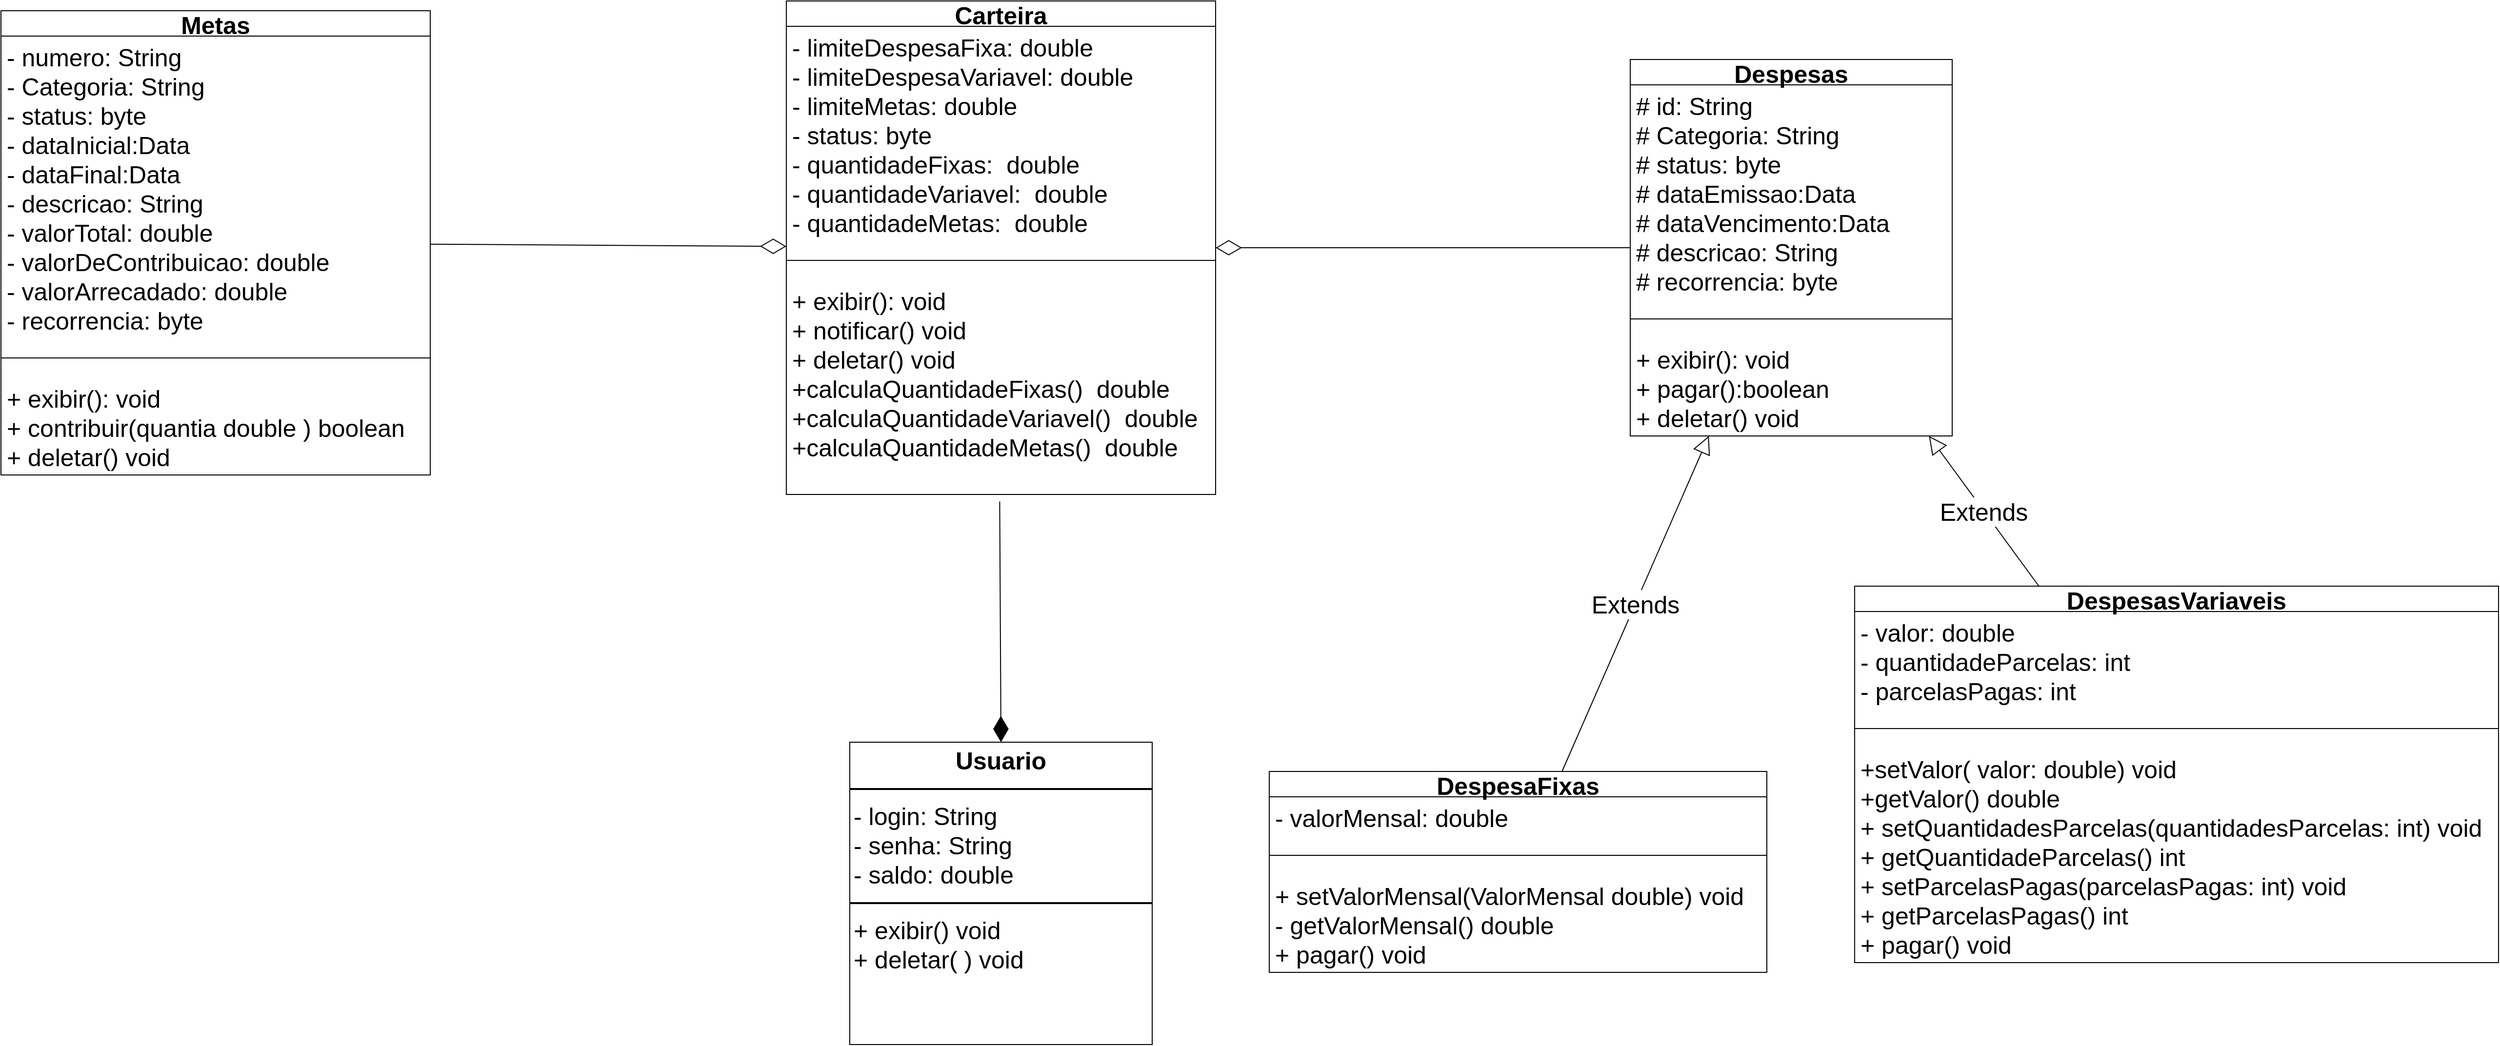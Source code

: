 <mxfile version="22.1.22" type="embed">
  <diagram id="C5RBs43oDa-KdzZeNtuy" name="Page-1">
    <mxGraphModel dx="2539" dy="1867" grid="1" gridSize="10" guides="1" tooltips="1" connect="1" arrows="1" fold="1" page="1" pageScale="1" pageWidth="827" pageHeight="1169" math="0" shadow="0">
      <root>
        <mxCell id="WIyWlLk6GJQsqaUBKTNV-0" />
        <mxCell id="WIyWlLk6GJQsqaUBKTNV-1" parent="WIyWlLk6GJQsqaUBKTNV-0" />
        <mxCell id="Xsj6mDMWJkw63rFZN-va-0" value="&lt;p style=&quot;margin: 4px 0px 0px; text-align: center; font-size: 25px;&quot;&gt;&lt;b style=&quot;font-size: 25px;&quot;&gt;Usuario&lt;/b&gt;&lt;/p&gt;&lt;hr style=&quot;border-style: solid; font-size: 25px;&quot;&gt;&lt;p style=&quot;margin: 0px 0px 0px 4px; font-size: 25px;&quot;&gt;- login: String&lt;/p&gt;&lt;p style=&quot;margin: 0px 0px 0px 4px; font-size: 25px;&quot;&gt;- senha: String&lt;/p&gt;&lt;p style=&quot;margin: 0px 0px 0px 4px; font-size: 25px;&quot;&gt;&lt;span style=&quot;background-color: initial;&quot;&gt;- saldo: double&lt;/span&gt;&lt;br&gt;&lt;/p&gt;&lt;hr style=&quot;border-style: solid; font-size: 25px;&quot;&gt;&lt;p style=&quot;margin: 0px 0px 0px 4px; font-size: 25px;&quot;&gt;+ exibir() void&amp;nbsp;&lt;/p&gt;&lt;p style=&quot;margin: 0px 0px 0px 4px; font-size: 25px;&quot;&gt;+ deletar( ) void&lt;/p&gt;" style="verticalAlign=top;align=left;overflow=fill;html=1;whiteSpace=wrap;fontSize=25;" parent="WIyWlLk6GJQsqaUBKTNV-1" vertex="1">
          <mxGeometry x="-70" y="320" width="310" height="310" as="geometry" />
        </mxCell>
        <mxCell id="Xsj6mDMWJkw63rFZN-va-6" value="Despesas" style="swimlane;fontStyle=1;align=center;verticalAlign=top;childLayout=stackLayout;horizontal=1;startSize=26;horizontalStack=0;resizeParent=1;resizeParentMax=0;resizeLast=0;collapsible=1;marginBottom=0;whiteSpace=wrap;html=1;fontSize=25;spacingTop=-7;" parent="WIyWlLk6GJQsqaUBKTNV-1" vertex="1">
          <mxGeometry x="730" y="-380" width="330" height="386" as="geometry" />
        </mxCell>
        <mxCell id="Xsj6mDMWJkw63rFZN-va-7" value="&lt;div style=&quot;font-size: 25px;&quot;&gt;&lt;span style=&quot;background-color: initial; font-size: 25px;&quot;&gt;# id: String&lt;/span&gt;&lt;/div&gt;&lt;div style=&quot;font-size: 25px;&quot;&gt;&lt;span style=&quot;background-color: initial; font-size: 25px;&quot;&gt;# Categoria: String&lt;/span&gt;&lt;br style=&quot;font-size: 25px;&quot;&gt;&lt;/div&gt;&lt;div style=&quot;font-size: 25px;&quot;&gt;&lt;span style=&quot;background-color: initial; font-size: 25px;&quot;&gt;# status: byte&lt;/span&gt;&lt;/div&gt;&lt;div style=&quot;font-size: 25px;&quot;&gt;# dataEmissao:Data&lt;/div&gt;&lt;div style=&quot;font-size: 25px;&quot;&gt;&lt;span style=&quot;background-color: initial; font-size: 25px;&quot;&gt;# dataVencimento:Data&lt;/span&gt;&lt;/div&gt;&lt;div style=&quot;font-size: 25px;&quot;&gt;&lt;span style=&quot;background-color: initial; font-size: 25px;&quot;&gt;# descricao: String&lt;/span&gt;&lt;/div&gt;&lt;div style=&quot;font-size: 25px;&quot;&gt;&lt;span style=&quot;background-color: initial; font-size: 25px;&quot;&gt;# recorrencia: byte&lt;/span&gt;&lt;/div&gt;" style="text;strokeColor=none;fillColor=none;align=left;verticalAlign=top;spacingLeft=4;spacingRight=4;overflow=hidden;rotatable=0;points=[[0,0.5],[1,0.5]];portConstraint=eastwest;whiteSpace=wrap;html=1;fontSize=25;" parent="Xsj6mDMWJkw63rFZN-va-6" vertex="1">
          <mxGeometry y="26" width="330" height="220" as="geometry" />
        </mxCell>
        <mxCell id="Xsj6mDMWJkw63rFZN-va-8" value="" style="line;strokeWidth=1;fillColor=none;align=left;verticalAlign=middle;spacingTop=-1;spacingLeft=3;spacingRight=3;rotatable=0;labelPosition=right;points=[];portConstraint=eastwest;strokeColor=inherit;fontSize=25;" parent="Xsj6mDMWJkw63rFZN-va-6" vertex="1">
          <mxGeometry y="246" width="330" height="40" as="geometry" />
        </mxCell>
        <mxCell id="Xsj6mDMWJkw63rFZN-va-9" value="&lt;div style=&quot;font-size: 25px;&quot;&gt;&lt;span style=&quot;background-color: initial; font-size: 25px;&quot;&gt;+ exibir(): void&lt;/span&gt;&lt;br style=&quot;font-size: 25px;&quot;&gt;&lt;/div&gt;&lt;div style=&quot;font-size: 25px;&quot;&gt;+ pagar():boolean&lt;/div&gt;&lt;div style=&quot;font-size: 25px;&quot;&gt;+ deletar() void&lt;/div&gt;" style="text;strokeColor=none;fillColor=none;align=left;verticalAlign=top;spacingLeft=4;spacingRight=4;overflow=hidden;rotatable=0;points=[[0,0.5],[1,0.5]];portConstraint=eastwest;whiteSpace=wrap;html=1;fontSize=25;" parent="Xsj6mDMWJkw63rFZN-va-6" vertex="1">
          <mxGeometry y="286" width="330" height="100" as="geometry" />
        </mxCell>
        <mxCell id="Xsj6mDMWJkw63rFZN-va-14" value="DespesasVariaveis" style="swimlane;fontStyle=1;align=center;verticalAlign=top;childLayout=stackLayout;horizontal=1;startSize=26;horizontalStack=0;resizeParent=1;resizeParentMax=0;resizeLast=0;collapsible=1;marginBottom=0;whiteSpace=wrap;html=1;fontSize=25;spacingTop=-7;" parent="WIyWlLk6GJQsqaUBKTNV-1" vertex="1">
          <mxGeometry x="960" y="160" width="660" height="386" as="geometry" />
        </mxCell>
        <mxCell id="Xsj6mDMWJkw63rFZN-va-15" value="&lt;div style=&quot;font-size: 25px;&quot;&gt;- valor: double&lt;/div&gt;- quantidadeParcelas: int&lt;div style=&quot;font-size: 25px;&quot;&gt;- parcelasPagas: int&lt;/div&gt;" style="text;strokeColor=none;fillColor=none;align=left;verticalAlign=top;spacingLeft=4;spacingRight=4;overflow=hidden;rotatable=0;points=[[0,0.5],[1,0.5]];portConstraint=eastwest;whiteSpace=wrap;html=1;fontSize=25;" parent="Xsj6mDMWJkw63rFZN-va-14" vertex="1">
          <mxGeometry y="26" width="660" height="100" as="geometry" />
        </mxCell>
        <mxCell id="Xsj6mDMWJkw63rFZN-va-16" value="" style="line;strokeWidth=1;fillColor=none;align=left;verticalAlign=middle;spacingTop=-1;spacingLeft=3;spacingRight=3;rotatable=0;labelPosition=right;points=[];portConstraint=eastwest;strokeColor=inherit;fontSize=25;" parent="Xsj6mDMWJkw63rFZN-va-14" vertex="1">
          <mxGeometry y="126" width="660" height="40" as="geometry" />
        </mxCell>
        <mxCell id="Xsj6mDMWJkw63rFZN-va-17" value="&lt;div style=&quot;font-size: 25px;&quot;&gt;+setValor(&lt;span style=&quot;background-color: initial; font-size: 25px;&quot;&gt;&amp;nbsp;&lt;/span&gt;&lt;span style=&quot;background-color: initial; font-size: 25px;&quot;&gt;valor: double&lt;/span&gt;&lt;span style=&quot;background-color: initial; font-size: 25px;&quot;&gt;) void&lt;/span&gt;&lt;/div&gt;&lt;div style=&quot;font-size: 25px;&quot;&gt;&lt;span style=&quot;background-color: initial; font-size: 25px;&quot;&gt;+getValor() double&lt;/span&gt;&lt;/div&gt;&lt;div style=&quot;font-size: 25px;&quot;&gt;&lt;span style=&quot;background-color: initial; font-size: 25px;&quot;&gt;+ setQuantidadesParcelas(q&lt;/span&gt;&lt;span style=&quot;background-color: initial; font-size: 25px;&quot;&gt;uantidadesParcelas: int&lt;/span&gt;&lt;span style=&quot;background-color: initial; font-size: 25px;&quot;&gt;) void&lt;/span&gt;&lt;/div&gt;+ getQuantidadeParcelas() int&lt;div style=&quot;font-size: 25px;&quot;&gt;+ setP&lt;span style=&quot;background-color: initial; font-size: 25px;&quot;&gt;arcelasPagas(&lt;/span&gt;&lt;span style=&quot;background-color: initial; font-size: 25px;&quot;&gt;parcelasPagas: int&lt;/span&gt;&lt;span style=&quot;background-color: initial; font-size: 25px;&quot;&gt;) void&lt;/span&gt;&lt;/div&gt;&lt;div style=&quot;font-size: 25px;&quot;&gt;+ getParcelasPagas() int&lt;span style=&quot;background-color: initial; font-size: 25px;&quot;&gt;&lt;br style=&quot;font-size: 25px;&quot;&gt;&lt;/span&gt;&lt;/div&gt;&lt;div style=&quot;font-size: 25px;&quot;&gt;+ pagar() void&lt;/div&gt;" style="text;strokeColor=none;fillColor=none;align=left;verticalAlign=top;spacingLeft=4;spacingRight=4;overflow=hidden;rotatable=0;points=[[0,0.5],[1,0.5]];portConstraint=eastwest;whiteSpace=wrap;html=1;fontSize=25;" parent="Xsj6mDMWJkw63rFZN-va-14" vertex="1">
          <mxGeometry y="166" width="660" height="220" as="geometry" />
        </mxCell>
        <mxCell id="Xsj6mDMWJkw63rFZN-va-35" value="DespesaFixas" style="swimlane;fontStyle=1;align=center;verticalAlign=top;childLayout=stackLayout;horizontal=1;startSize=26;horizontalStack=0;resizeParent=1;resizeParentMax=0;resizeLast=0;collapsible=1;marginBottom=0;whiteSpace=wrap;html=1;fontSize=25;spacingTop=-7;" parent="WIyWlLk6GJQsqaUBKTNV-1" vertex="1">
          <mxGeometry x="360" y="350" width="510" height="206" as="geometry" />
        </mxCell>
        <mxCell id="Xsj6mDMWJkw63rFZN-va-36" value="- valorMensal: double" style="text;strokeColor=none;fillColor=none;align=left;verticalAlign=top;spacingLeft=4;spacingRight=4;overflow=hidden;rotatable=0;points=[[0,0.5],[1,0.5]];portConstraint=eastwest;whiteSpace=wrap;html=1;fontSize=25;" parent="Xsj6mDMWJkw63rFZN-va-35" vertex="1">
          <mxGeometry y="26" width="510" height="40" as="geometry" />
        </mxCell>
        <mxCell id="Xsj6mDMWJkw63rFZN-va-37" value="" style="line;strokeWidth=1;fillColor=none;align=left;verticalAlign=middle;spacingTop=-1;spacingLeft=3;spacingRight=3;rotatable=0;labelPosition=right;points=[];portConstraint=eastwest;strokeColor=inherit;fontSize=25;" parent="Xsj6mDMWJkw63rFZN-va-35" vertex="1">
          <mxGeometry y="66" width="510" height="40" as="geometry" />
        </mxCell>
        <mxCell id="Xsj6mDMWJkw63rFZN-va-38" value="&lt;div style=&quot;font-size: 25px;&quot;&gt;+ setValorMensal(&lt;span style=&quot;background-color: initial; font-size: 25px;&quot;&gt;ValorMensal double&lt;/span&gt;&lt;span style=&quot;background-color: initial; font-size: 25px;&quot;&gt;) void&lt;/span&gt;&lt;/div&gt;&lt;div style=&quot;font-size: 25px;&quot;&gt;&lt;span style=&quot;background-color: initial; font-size: 25px;&quot;&gt;- getValorMensal() double&lt;/span&gt;&lt;/div&gt;&lt;div style=&quot;font-size: 25px;&quot;&gt;&lt;span style=&quot;background-color: initial; font-size: 25px;&quot;&gt;+ pagar() void&lt;/span&gt;&lt;/div&gt;" style="text;strokeColor=none;fillColor=none;align=left;verticalAlign=top;spacingLeft=4;spacingRight=4;overflow=hidden;rotatable=0;points=[[0,0.5],[1,0.5]];portConstraint=eastwest;whiteSpace=wrap;html=1;fontSize=25;" parent="Xsj6mDMWJkw63rFZN-va-35" vertex="1">
          <mxGeometry y="106" width="510" height="100" as="geometry" />
        </mxCell>
        <mxCell id="Xsj6mDMWJkw63rFZN-va-45" value="Metas" style="swimlane;fontStyle=1;align=center;verticalAlign=top;childLayout=stackLayout;horizontal=1;startSize=26;horizontalStack=0;resizeParent=1;resizeParentMax=0;resizeLast=0;collapsible=1;marginBottom=0;whiteSpace=wrap;html=1;fontSize=25;spacingTop=-7;" parent="WIyWlLk6GJQsqaUBKTNV-1" vertex="1">
          <mxGeometry x="-940" y="-430" width="440" height="476" as="geometry" />
        </mxCell>
        <mxCell id="Xsj6mDMWJkw63rFZN-va-46" value="&lt;div style=&quot;font-size: 25px;&quot;&gt;&lt;span style=&quot;background-color: initial; font-size: 25px;&quot;&gt;- numero: String&lt;/span&gt;&lt;/div&gt;&lt;div style=&quot;font-size: 25px;&quot;&gt;&lt;span style=&quot;background-color: initial; font-size: 25px;&quot;&gt;- Categoria: String&lt;/span&gt;&lt;br style=&quot;font-size: 25px;&quot;&gt;&lt;/div&gt;&lt;div style=&quot;font-size: 25px;&quot;&gt;&lt;span style=&quot;background-color: initial; font-size: 25px;&quot;&gt;- status: byte&lt;/span&gt;&lt;/div&gt;&lt;div style=&quot;font-size: 25px;&quot;&gt;- dataInicial:Data&lt;/div&gt;&lt;div style=&quot;font-size: 25px;&quot;&gt;&lt;span style=&quot;background-color: initial; font-size: 25px;&quot;&gt;- dataFinal:Data&lt;/span&gt;&lt;/div&gt;&lt;div style=&quot;font-size: 25px;&quot;&gt;&lt;span style=&quot;background-color: initial; font-size: 25px;&quot;&gt;- descricao: String&lt;/span&gt;&lt;/div&gt;&lt;div style=&quot;font-size: 25px;&quot;&gt;&lt;span style=&quot;background-color: initial; font-size: 25px;&quot;&gt;- valorTotal: double&lt;/span&gt;&lt;/div&gt;&lt;div style=&quot;font-size: 25px;&quot;&gt;&lt;span style=&quot;background-color: initial; font-size: 25px;&quot;&gt;- valorDeContribuicao: double&lt;/span&gt;&lt;/div&gt;&lt;div style=&quot;font-size: 25px;&quot;&gt;&lt;span style=&quot;background-color: initial; font-size: 25px;&quot;&gt;- valorArrecadado: double&lt;/span&gt;&lt;/div&gt;&lt;div style=&quot;font-size: 25px;&quot;&gt;- recorrencia: byte&lt;/div&gt;" style="text;strokeColor=none;fillColor=none;align=left;verticalAlign=top;spacingLeft=4;spacingRight=4;overflow=hidden;rotatable=0;points=[[0,0.5],[1,0.5]];portConstraint=eastwest;whiteSpace=wrap;html=1;fontSize=25;" parent="Xsj6mDMWJkw63rFZN-va-45" vertex="1">
          <mxGeometry y="26" width="440" height="310" as="geometry" />
        </mxCell>
        <mxCell id="Xsj6mDMWJkw63rFZN-va-47" value="" style="line;strokeWidth=1;fillColor=none;align=left;verticalAlign=middle;spacingTop=-1;spacingLeft=3;spacingRight=3;rotatable=0;labelPosition=right;points=[];portConstraint=eastwest;strokeColor=inherit;fontSize=25;" parent="Xsj6mDMWJkw63rFZN-va-45" vertex="1">
          <mxGeometry y="336" width="440" height="40" as="geometry" />
        </mxCell>
        <mxCell id="Xsj6mDMWJkw63rFZN-va-48" value="&lt;div style=&quot;font-size: 25px;&quot;&gt;&lt;span style=&quot;background-color: initial; font-size: 25px;&quot;&gt;+ exibir(): void&lt;/span&gt;&lt;br style=&quot;font-size: 25px;&quot;&gt;&lt;/div&gt;&lt;div style=&quot;font-size: 25px;&quot;&gt;+ contribuir(quantia double ) boolean&lt;/div&gt;&lt;div style=&quot;font-size: 25px;&quot;&gt;+ deletar() void&lt;/div&gt;" style="text;strokeColor=none;fillColor=none;align=left;verticalAlign=top;spacingLeft=4;spacingRight=4;overflow=hidden;rotatable=0;points=[[0,0.5],[1,0.5]];portConstraint=eastwest;whiteSpace=wrap;html=1;fontSize=25;" parent="Xsj6mDMWJkw63rFZN-va-45" vertex="1">
          <mxGeometry y="376" width="440" height="100" as="geometry" />
        </mxCell>
        <mxCell id="Xsj6mDMWJkw63rFZN-va-50" value="Carteira" style="swimlane;fontStyle=1;align=center;verticalAlign=top;childLayout=stackLayout;horizontal=1;startSize=26;horizontalStack=0;resizeParent=1;resizeParentMax=0;resizeLast=0;collapsible=1;marginBottom=0;whiteSpace=wrap;html=1;fontSize=25;spacingTop=-7;" parent="WIyWlLk6GJQsqaUBKTNV-1" vertex="1">
          <mxGeometry x="-135" y="-440" width="440" height="506" as="geometry" />
        </mxCell>
        <mxCell id="Xsj6mDMWJkw63rFZN-va-51" value="- limiteDespesaFixa: double&lt;div style=&quot;font-size: 25px;&quot;&gt;- limiteDespesaVariavel: double&lt;br style=&quot;font-size: 25px;&quot;&gt;&lt;/div&gt;&lt;div style=&quot;font-size: 25px;&quot;&gt;- limiteMetas: double&lt;/div&gt;&lt;div style=&quot;font-size: 25px;&quot;&gt;- status: byte&lt;/div&gt;&lt;div style=&quot;font-size: 25px;&quot;&gt;- q&lt;span style=&quot;background-color: initial;&quot;&gt;uantidadeFixas:&amp;nbsp; double&lt;/span&gt;&lt;/div&gt;&lt;div style=&quot;font-size: 25px;&quot;&gt;- q&lt;span style=&quot;background-color: initial;&quot;&gt;uantidadeVariavel:&amp;nbsp; double&lt;/span&gt;&lt;br&gt;&lt;/div&gt;&lt;div style=&quot;font-size: 25px;&quot;&gt;- q&lt;span style=&quot;background-color: initial;&quot;&gt;uantidadeMetas:&amp;nbsp; double&lt;/span&gt;&lt;span style=&quot;background-color: initial;&quot;&gt;&lt;br&gt;&lt;/span&gt;&lt;/div&gt;" style="text;strokeColor=none;fillColor=none;align=left;verticalAlign=top;spacingLeft=4;spacingRight=4;overflow=hidden;rotatable=0;points=[[0,0.5],[1,0.5]];portConstraint=eastwest;whiteSpace=wrap;html=1;fontSize=25;" parent="Xsj6mDMWJkw63rFZN-va-50" vertex="1">
          <mxGeometry y="26" width="440" height="220" as="geometry" />
        </mxCell>
        <mxCell id="Xsj6mDMWJkw63rFZN-va-52" value="" style="line;strokeWidth=1;fillColor=none;align=left;verticalAlign=middle;spacingTop=-1;spacingLeft=3;spacingRight=3;rotatable=0;labelPosition=right;points=[];portConstraint=eastwest;strokeColor=inherit;fontSize=25;" parent="Xsj6mDMWJkw63rFZN-va-50" vertex="1">
          <mxGeometry y="246" width="440" height="40" as="geometry" />
        </mxCell>
        <mxCell id="Xsj6mDMWJkw63rFZN-va-53" value="&lt;div style=&quot;font-size: 25px;&quot;&gt;&lt;span style=&quot;background-color: initial; font-size: 25px;&quot;&gt;+ exibir(): void&lt;/span&gt;&lt;/div&gt;&lt;div style=&quot;font-size: 25px;&quot;&gt;&lt;span style=&quot;background-color: initial; font-size: 25px;&quot;&gt;+ notificar() void&lt;/span&gt;&lt;/div&gt;&lt;div style=&quot;font-size: 25px;&quot;&gt;+ deletar() void&lt;/div&gt;&lt;div style=&quot;font-size: 25px;&quot;&gt;+calculaQuantidadeFixas()&amp;nbsp; double&lt;/div&gt;&lt;div style=&quot;font-size: 25px;&quot;&gt;+calculaQuantidadeVariavel()&amp;nbsp; double&lt;br style=&quot;font-size: 25px;&quot;&gt;&lt;/div&gt;&lt;div style=&quot;font-size: 25px;&quot;&gt;+calculaQuantidadeMetas()&amp;nbsp; double&lt;br style=&quot;font-size: 25px;&quot;&gt;&lt;/div&gt;&lt;div style=&quot;font-size: 25px;&quot;&gt;&lt;br style=&quot;font-size: 25px;&quot;&gt;&lt;/div&gt;" style="text;strokeColor=none;fillColor=none;align=left;verticalAlign=top;spacingLeft=4;spacingRight=4;overflow=hidden;rotatable=0;points=[[0,0.5],[1,0.5]];portConstraint=eastwest;whiteSpace=wrap;html=1;fontSize=25;" parent="Xsj6mDMWJkw63rFZN-va-50" vertex="1">
          <mxGeometry y="286" width="440" height="220" as="geometry" />
        </mxCell>
        <mxCell id="Xsj6mDMWJkw63rFZN-va-54" value="" style="endArrow=diamondThin;endFill=1;endSize=24;html=1;rounded=0;exitX=0.497;exitY=1.033;exitDx=0;exitDy=0;entryX=0.5;entryY=0;entryDx=0;entryDy=0;exitPerimeter=0;fontSize=25;" parent="WIyWlLk6GJQsqaUBKTNV-1" source="Xsj6mDMWJkw63rFZN-va-53" target="Xsj6mDMWJkw63rFZN-va-0" edge="1">
          <mxGeometry width="160" relative="1" as="geometry">
            <mxPoint x="180" y="93" as="sourcePoint" />
            <mxPoint x="308" y="90" as="targetPoint" />
          </mxGeometry>
        </mxCell>
        <mxCell id="jq4R9Uysa1i5dK_6T_Q5-6" value="" style="endArrow=diamondThin;endFill=0;endSize=24;html=1;rounded=0;fontSize=25;" parent="WIyWlLk6GJQsqaUBKTNV-1" source="Xsj6mDMWJkw63rFZN-va-45" target="Xsj6mDMWJkw63rFZN-va-50" edge="1">
          <mxGeometry width="160" relative="1" as="geometry">
            <mxPoint x="30" y="180" as="sourcePoint" />
            <mxPoint x="-20" y="130" as="targetPoint" />
          </mxGeometry>
        </mxCell>
        <mxCell id="jq4R9Uysa1i5dK_6T_Q5-7" value="" style="endArrow=diamondThin;endFill=0;endSize=24;html=1;rounded=0;fontSize=25;" parent="WIyWlLk6GJQsqaUBKTNV-1" source="Xsj6mDMWJkw63rFZN-va-6" target="Xsj6mDMWJkw63rFZN-va-50" edge="1">
          <mxGeometry width="160" relative="1" as="geometry">
            <mxPoint x="30" y="180" as="sourcePoint" />
            <mxPoint x="190" y="180" as="targetPoint" />
          </mxGeometry>
        </mxCell>
        <mxCell id="jq4R9Uysa1i5dK_6T_Q5-8" value="Extends" style="endArrow=block;endSize=16;endFill=0;html=1;rounded=0;fontSize=25;" parent="WIyWlLk6GJQsqaUBKTNV-1" source="Xsj6mDMWJkw63rFZN-va-35" target="Xsj6mDMWJkw63rFZN-va-6" edge="1">
          <mxGeometry width="160" relative="1" as="geometry">
            <mxPoint x="30" y="180" as="sourcePoint" />
            <mxPoint x="190" y="180" as="targetPoint" />
          </mxGeometry>
        </mxCell>
        <mxCell id="jq4R9Uysa1i5dK_6T_Q5-9" value="Extends" style="endArrow=block;endSize=16;endFill=0;html=1;rounded=0;fontSize=25;" parent="WIyWlLk6GJQsqaUBKTNV-1" source="Xsj6mDMWJkw63rFZN-va-14" target="Xsj6mDMWJkw63rFZN-va-6" edge="1">
          <mxGeometry width="160" relative="1" as="geometry">
            <mxPoint x="30" y="180" as="sourcePoint" />
            <mxPoint x="190" y="180" as="targetPoint" />
          </mxGeometry>
        </mxCell>
      </root>
    </mxGraphModel>
  </diagram>
</mxfile>
